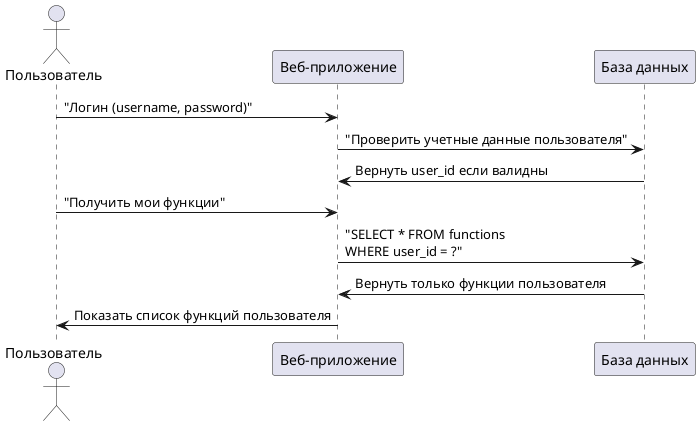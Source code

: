 @startuml
actor Пользователь
participant "Веб-приложение" as App
participant "База данных" as DB

Пользователь -> App: "Логин (username, password)"
App -> DB: "Проверить учетные данные пользователя"
DB -> App: Вернуть user_id если валидны

Пользователь -> App: "Получить мои функции"
App -> DB: "SELECT * FROM functions\nWHERE user_id = ?"
DB -> App: Вернуть только функции пользователя
App -> Пользователь: Показать список функций пользователя
@enduml
